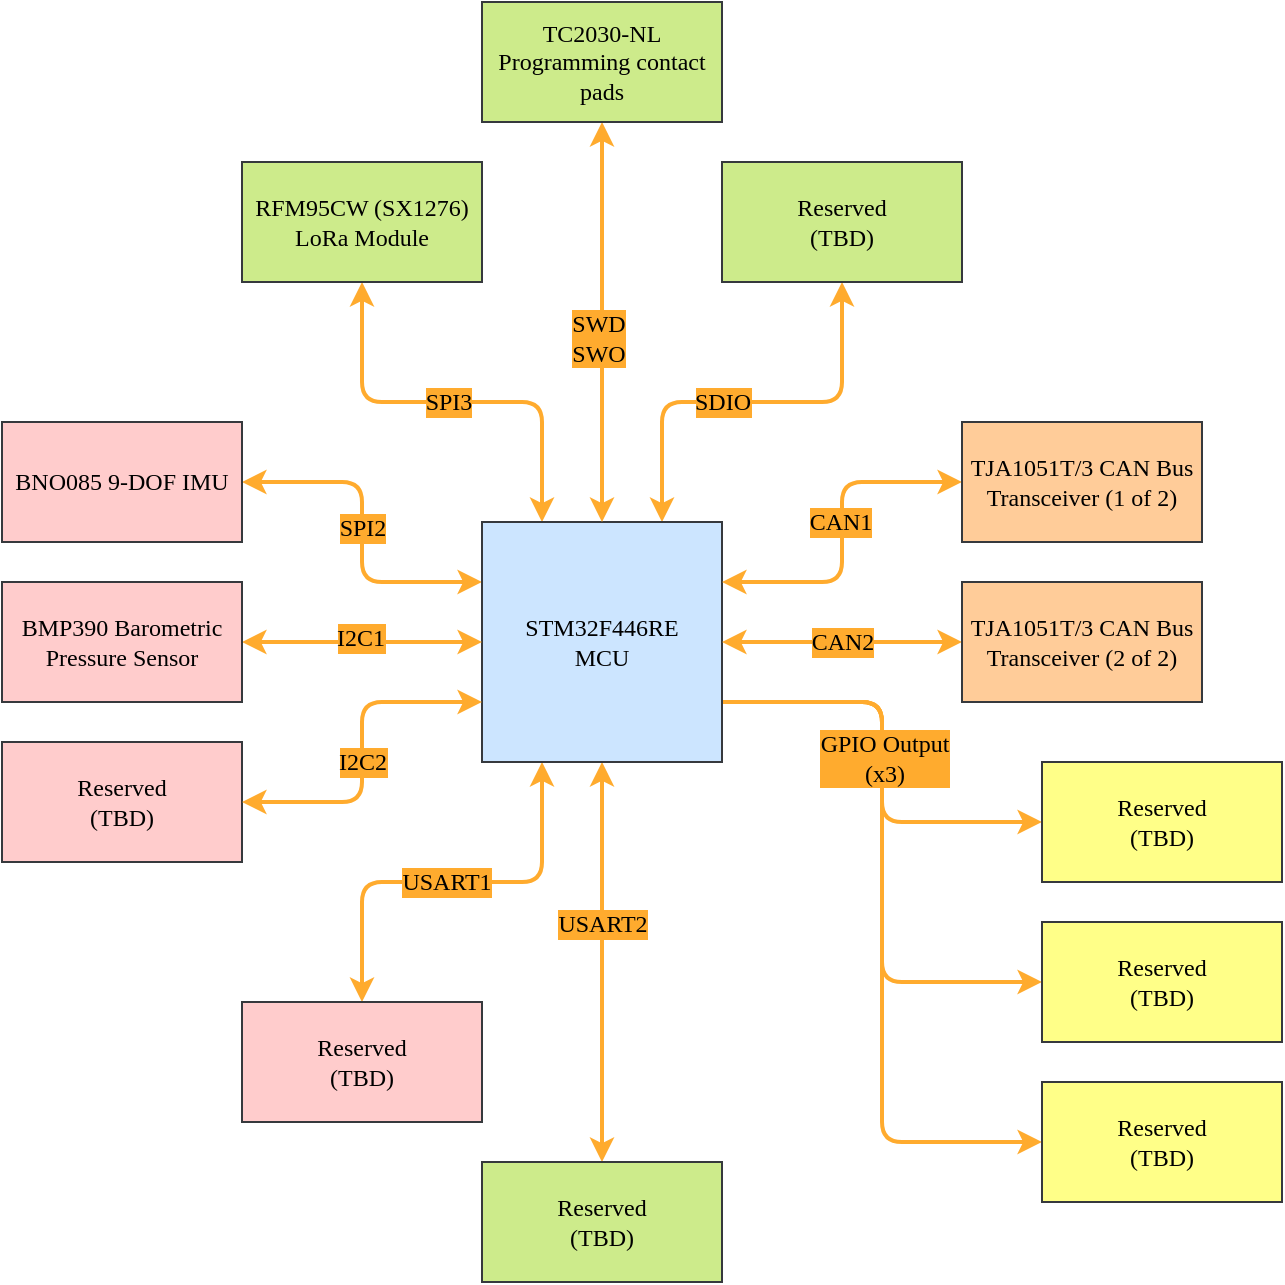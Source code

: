 <mxfile version="24.7.7">
  <diagram name="Page-1" id="_8Z-U01voDiPmD-Zs1qL">
    <mxGraphModel dx="1434" dy="746" grid="1" gridSize="10" guides="1" tooltips="1" connect="1" arrows="1" fold="1" page="1" pageScale="1" pageWidth="1169" pageHeight="827" math="0" shadow="0">
      <root>
        <mxCell id="0" />
        <mxCell id="1" parent="0" />
        <mxCell id="JKJvemzIVtSR8P2CJAXn-3" style="edgeStyle=orthogonalEdgeStyle;rounded=1;orthogonalLoop=1;jettySize=auto;html=1;exitX=0;exitY=0.25;exitDx=0;exitDy=0;entryX=1;entryY=0.5;entryDx=0;entryDy=0;startArrow=classic;startFill=1;strokeWidth=2;fontSize=12;fontFamily=JetBrains Mono;fontSource=https%3A%2F%2Ffonts.googleapis.com%2Fcss%3Ffamily%3DJetBrains%2BMono;strokeColor=#FFAB2E;fillColor=#ffcc99;curved=0;" parent="1" source="JKJvemzIVtSR8P2CJAXn-1" target="JKJvemzIVtSR8P2CJAXn-2" edge="1">
          <mxGeometry relative="1" as="geometry" />
        </mxCell>
        <mxCell id="JKJvemzIVtSR8P2CJAXn-4" value="SPI2" style="edgeLabel;html=1;align=center;verticalAlign=middle;resizable=0;points=[];fontSize=12;fontFamily=JetBrains Mono;fontSource=https%3A%2F%2Ffonts.googleapis.com%2Fcss%3Ffamily%3DJetBrains%2BMono;labelBackgroundColor=#FFAB2E;" parent="JKJvemzIVtSR8P2CJAXn-3" vertex="1" connectable="0">
          <mxGeometry x="0.025" y="-3" relative="1" as="geometry">
            <mxPoint x="-3" as="offset" />
          </mxGeometry>
        </mxCell>
        <mxCell id="JKJvemzIVtSR8P2CJAXn-6" style="edgeStyle=orthogonalEdgeStyle;rounded=1;orthogonalLoop=1;jettySize=auto;html=1;exitX=0.25;exitY=0;exitDx=0;exitDy=0;entryX=0.5;entryY=1;entryDx=0;entryDy=0;startArrow=classic;startFill=1;strokeWidth=2;fontSize=12;fontFamily=JetBrains Mono;fontSource=https%3A%2F%2Ffonts.googleapis.com%2Fcss%3Ffamily%3DJetBrains%2BMono;strokeColor=#FFAB2E;fillColor=#ffcc99;curved=0;" parent="1" source="JKJvemzIVtSR8P2CJAXn-1" target="JKJvemzIVtSR8P2CJAXn-5" edge="1">
          <mxGeometry relative="1" as="geometry" />
        </mxCell>
        <mxCell id="JKJvemzIVtSR8P2CJAXn-7" value="SPI3" style="edgeLabel;html=1;align=center;verticalAlign=middle;resizable=0;points=[];fontSize=12;fontFamily=JetBrains Mono;fontSource=https%3A%2F%2Ffonts.googleapis.com%2Fcss%3Ffamily%3DJetBrains%2BMono;labelBackgroundColor=#FFAB2E;" parent="JKJvemzIVtSR8P2CJAXn-6" vertex="1" connectable="0">
          <mxGeometry x="0.017" relative="1" as="geometry">
            <mxPoint as="offset" />
          </mxGeometry>
        </mxCell>
        <mxCell id="1UeGAJv3N5sdaj4KIY9R-2" style="edgeStyle=orthogonalEdgeStyle;rounded=1;orthogonalLoop=1;jettySize=auto;html=1;exitX=0.75;exitY=0;exitDx=0;exitDy=0;entryX=0.5;entryY=1;entryDx=0;entryDy=0;startArrow=classic;startFill=1;fontSize=12;fontFamily=JetBrains Mono;fontSource=https%3A%2F%2Ffonts.googleapis.com%2Fcss%3Ffamily%3DJetBrains%2BMono;strokeWidth=2;strokeColor=#FFAB2E;curved=0;" edge="1" parent="1" source="JKJvemzIVtSR8P2CJAXn-1" target="1UeGAJv3N5sdaj4KIY9R-1">
          <mxGeometry relative="1" as="geometry" />
        </mxCell>
        <mxCell id="1UeGAJv3N5sdaj4KIY9R-18" value="SDIO" style="edgeLabel;html=1;align=center;verticalAlign=middle;resizable=0;points=[];fontSize=12;fontFamily=JetBrains Mono;fontSource=https%3A%2F%2Ffonts.googleapis.com%2Fcss%3Ffamily%3DJetBrains%2BMono;labelBackgroundColor=#FFAB2E;" vertex="1" connectable="0" parent="1UeGAJv3N5sdaj4KIY9R-2">
          <mxGeometry x="0.676" y="-1" relative="1" as="geometry">
            <mxPoint x="-61" y="26" as="offset" />
          </mxGeometry>
        </mxCell>
        <mxCell id="1UeGAJv3N5sdaj4KIY9R-6" style="edgeStyle=orthogonalEdgeStyle;rounded=1;orthogonalLoop=1;jettySize=auto;html=1;exitX=0.25;exitY=1;exitDx=0;exitDy=0;entryX=0.5;entryY=0;entryDx=0;entryDy=0;startArrow=classic;startFill=1;fontSize=12;fontFamily=JetBrains Mono;fontSource=https%3A%2F%2Ffonts.googleapis.com%2Fcss%3Ffamily%3DJetBrains%2BMono;strokeWidth=2;strokeColor=#FFAB2E;curved=0;" edge="1" parent="1" source="JKJvemzIVtSR8P2CJAXn-1" target="1UeGAJv3N5sdaj4KIY9R-3">
          <mxGeometry relative="1" as="geometry" />
        </mxCell>
        <mxCell id="1UeGAJv3N5sdaj4KIY9R-19" value="USART1" style="edgeLabel;html=1;align=center;verticalAlign=middle;resizable=0;points=[];fontSize=12;fontFamily=JetBrains Mono;fontSource=https%3A%2F%2Ffonts.googleapis.com%2Fcss%3Ffamily%3DJetBrains%2BMono;labelBackgroundColor=#FFAB2E;" vertex="1" connectable="0" parent="1UeGAJv3N5sdaj4KIY9R-6">
          <mxGeometry x="0.029" relative="1" as="geometry">
            <mxPoint as="offset" />
          </mxGeometry>
        </mxCell>
        <mxCell id="1UeGAJv3N5sdaj4KIY9R-7" style="edgeStyle=orthogonalEdgeStyle;rounded=1;orthogonalLoop=1;jettySize=auto;html=1;exitX=0.5;exitY=1;exitDx=0;exitDy=0;entryX=0.5;entryY=0;entryDx=0;entryDy=0;startArrow=classic;startFill=1;fontSize=12;fontFamily=JetBrains Mono;fontSource=https%3A%2F%2Ffonts.googleapis.com%2Fcss%3Ffamily%3DJetBrains%2BMono;strokeWidth=2;strokeColor=#FFAB2E;curved=0;" edge="1" parent="1" source="JKJvemzIVtSR8P2CJAXn-1" target="1UeGAJv3N5sdaj4KIY9R-4">
          <mxGeometry relative="1" as="geometry" />
        </mxCell>
        <mxCell id="1UeGAJv3N5sdaj4KIY9R-20" value="USART2" style="edgeLabel;html=1;align=center;verticalAlign=middle;resizable=0;points=[];fontSize=12;fontFamily=JetBrains Mono;fontSource=https%3A%2F%2Ffonts.googleapis.com%2Fcss%3Ffamily%3DJetBrains%2BMono;labelBackgroundColor=#FFAB2E;" vertex="1" connectable="0" parent="1UeGAJv3N5sdaj4KIY9R-7">
          <mxGeometry x="-0.19" relative="1" as="geometry">
            <mxPoint as="offset" />
          </mxGeometry>
        </mxCell>
        <mxCell id="1UeGAJv3N5sdaj4KIY9R-9" style="edgeStyle=orthogonalEdgeStyle;rounded=1;orthogonalLoop=1;jettySize=auto;html=1;exitX=1;exitY=0.75;exitDx=0;exitDy=0;entryX=0;entryY=0.5;entryDx=0;entryDy=0;fontSize=12;fontFamily=JetBrains Mono;fontSource=https%3A%2F%2Ffonts.googleapis.com%2Fcss%3Ffamily%3DJetBrains%2BMono;strokeWidth=2;strokeColor=#FFAB2E;curved=0;" edge="1" parent="1" source="JKJvemzIVtSR8P2CJAXn-1" target="1UeGAJv3N5sdaj4KIY9R-8">
          <mxGeometry relative="1" as="geometry" />
        </mxCell>
        <mxCell id="1UeGAJv3N5sdaj4KIY9R-15" style="edgeStyle=orthogonalEdgeStyle;rounded=1;orthogonalLoop=1;jettySize=auto;html=1;exitX=1;exitY=0.75;exitDx=0;exitDy=0;entryX=0;entryY=0.5;entryDx=0;entryDy=0;fontSize=12;fontFamily=JetBrains Mono;fontSource=https%3A%2F%2Ffonts.googleapis.com%2Fcss%3Ffamily%3DJetBrains%2BMono;strokeWidth=2;strokeColor=#FFAB2E;curved=0;" edge="1" parent="1" source="JKJvemzIVtSR8P2CJAXn-1" target="1UeGAJv3N5sdaj4KIY9R-10">
          <mxGeometry relative="1" as="geometry" />
        </mxCell>
        <mxCell id="1UeGAJv3N5sdaj4KIY9R-16" style="edgeStyle=orthogonalEdgeStyle;rounded=1;orthogonalLoop=1;jettySize=auto;html=1;exitX=1;exitY=0.75;exitDx=0;exitDy=0;entryX=0;entryY=0.5;entryDx=0;entryDy=0;fontSize=12;fontFamily=JetBrains Mono;fontSource=https%3A%2F%2Ffonts.googleapis.com%2Fcss%3Ffamily%3DJetBrains%2BMono;strokeWidth=2;strokeColor=#FFAB2E;curved=0;" edge="1" parent="1" source="JKJvemzIVtSR8P2CJAXn-1" target="1UeGAJv3N5sdaj4KIY9R-11">
          <mxGeometry relative="1" as="geometry" />
        </mxCell>
        <mxCell id="1UeGAJv3N5sdaj4KIY9R-17" value="&lt;div style=&quot;font-size: 12px;&quot;&gt;GPIO Output&lt;/div&gt;&lt;div style=&quot;font-size: 12px;&quot;&gt;(x3)&lt;br style=&quot;font-size: 12px;&quot;&gt;&lt;/div&gt;" style="edgeLabel;html=1;align=center;verticalAlign=middle;resizable=0;points=[];fontSize=12;fontFamily=JetBrains Mono;fontSource=https%3A%2F%2Ffonts.googleapis.com%2Fcss%3Ffamily%3DJetBrains%2BMono;labelBackgroundColor=#FFAB2E;" vertex="1" connectable="0" parent="1UeGAJv3N5sdaj4KIY9R-16">
          <mxGeometry x="-0.432" y="1" relative="1" as="geometry">
            <mxPoint as="offset" />
          </mxGeometry>
        </mxCell>
        <mxCell id="JKJvemzIVtSR8P2CJAXn-1" value="STM32F446RE&lt;br style=&quot;font-size: 12px;&quot;&gt;MCU" style="rounded=0;whiteSpace=wrap;html=1;fontFamily=JetBrains Mono;fillColor=#cce5ff;strokeColor=#36393d;fontSize=12;fontSource=https%3A%2F%2Ffonts.googleapis.com%2Fcss%3Ffamily%3DJetBrains%2BMono;" parent="1" vertex="1">
          <mxGeometry x="520" y="400" width="120" height="120" as="geometry" />
        </mxCell>
        <mxCell id="JKJvemzIVtSR8P2CJAXn-2" value="BNO085 9-DOF IMU" style="rounded=0;whiteSpace=wrap;html=1;fontSize=12;fontFamily=JetBrains Mono;fontSource=https%3A%2F%2Ffonts.googleapis.com%2Fcss%3Ffamily%3DJetBrains%2BMono;fillColor=#ffcccc;strokeColor=#36393d;" parent="1" vertex="1">
          <mxGeometry x="280" y="350" width="120" height="60" as="geometry" />
        </mxCell>
        <mxCell id="JKJvemzIVtSR8P2CJAXn-5" value="RFM95CW (SX1276) LoRa Module" style="rounded=0;whiteSpace=wrap;html=1;fontSize=12;fontFamily=JetBrains Mono;fontSource=https%3A%2F%2Ffonts.googleapis.com%2Fcss%3Ffamily%3DJetBrains%2BMono;fillColor=#cdeb8b;strokeColor=#36393d;" parent="1" vertex="1">
          <mxGeometry x="400" y="220" width="120" height="60" as="geometry" />
        </mxCell>
        <mxCell id="JKJvemzIVtSR8P2CJAXn-10" style="edgeStyle=orthogonalEdgeStyle;rounded=1;orthogonalLoop=1;jettySize=auto;html=1;exitX=1;exitY=0.5;exitDx=0;exitDy=0;entryX=0;entryY=0.5;entryDx=0;entryDy=0;startArrow=classic;startFill=1;strokeWidth=2;fontSize=12;fontFamily=JetBrains Mono;fontSource=https%3A%2F%2Ffonts.googleapis.com%2Fcss%3Ffamily%3DJetBrains%2BMono;strokeColor=#FFAB2E;fillColor=#ffcc99;curved=0;" parent="1" source="JKJvemzIVtSR8P2CJAXn-9" target="JKJvemzIVtSR8P2CJAXn-1" edge="1">
          <mxGeometry relative="1" as="geometry" />
        </mxCell>
        <mxCell id="JKJvemzIVtSR8P2CJAXn-11" value="I2C1" style="edgeLabel;html=1;align=center;verticalAlign=middle;resizable=0;points=[];fontSize=12;fontFamily=JetBrains Mono;fontSource=https%3A%2F%2Ffonts.googleapis.com%2Fcss%3Ffamily%3DJetBrains%2BMono;labelBackgroundColor=#FFAB2E;" parent="JKJvemzIVtSR8P2CJAXn-10" vertex="1" connectable="0">
          <mxGeometry x="-0.024" y="2" relative="1" as="geometry">
            <mxPoint as="offset" />
          </mxGeometry>
        </mxCell>
        <mxCell id="JKJvemzIVtSR8P2CJAXn-9" value="BMP390 Barometric Pressure Sensor" style="rounded=0;whiteSpace=wrap;html=1;fontSize=12;fontFamily=JetBrains Mono;fontSource=https%3A%2F%2Ffonts.googleapis.com%2Fcss%3Ffamily%3DJetBrains%2BMono;fillColor=#ffcccc;strokeColor=#36393d;" parent="1" vertex="1">
          <mxGeometry x="280" y="430" width="120" height="60" as="geometry" />
        </mxCell>
        <mxCell id="JKJvemzIVtSR8P2CJAXn-13" value="&lt;div style=&quot;font-size: 12px;&quot;&gt;Reserved&lt;/div&gt;&lt;div style=&quot;font-size: 12px;&quot;&gt;(TBD)&lt;br style=&quot;font-size: 12px;&quot;&gt;&lt;/div&gt;" style="rounded=0;whiteSpace=wrap;html=1;fontSize=12;fontFamily=JetBrains Mono;fontSource=https%3A%2F%2Ffonts.googleapis.com%2Fcss%3Ffamily%3DJetBrains%2BMono;fillColor=#ffcccc;strokeColor=#36393d;" parent="1" vertex="1">
          <mxGeometry x="280" y="510" width="120" height="60" as="geometry" />
        </mxCell>
        <mxCell id="JKJvemzIVtSR8P2CJAXn-14" style="edgeStyle=orthogonalEdgeStyle;rounded=1;orthogonalLoop=1;jettySize=auto;html=1;exitX=1;exitY=0.5;exitDx=0;exitDy=0;entryX=0;entryY=0.75;entryDx=0;entryDy=0;startArrow=classic;startFill=1;strokeWidth=2;fontSize=12;fontFamily=JetBrains Mono;fontSource=https%3A%2F%2Ffonts.googleapis.com%2Fcss%3Ffamily%3DJetBrains%2BMono;strokeColor=#FFAB2E;fillColor=#ffcc99;curved=0;" parent="1" source="JKJvemzIVtSR8P2CJAXn-13" target="JKJvemzIVtSR8P2CJAXn-1" edge="1">
          <mxGeometry relative="1" as="geometry">
            <mxPoint x="460" y="630" as="sourcePoint" />
            <mxPoint x="580" y="580" as="targetPoint" />
          </mxGeometry>
        </mxCell>
        <mxCell id="JKJvemzIVtSR8P2CJAXn-15" value="I2C2" style="edgeLabel;html=1;align=center;verticalAlign=middle;resizable=0;points=[];fontSize=12;fontFamily=JetBrains Mono;fontSource=https%3A%2F%2Ffonts.googleapis.com%2Fcss%3Ffamily%3DJetBrains%2BMono;labelBackgroundColor=#FFAB2E;" parent="JKJvemzIVtSR8P2CJAXn-14" vertex="1" connectable="0">
          <mxGeometry x="-0.024" y="2" relative="1" as="geometry">
            <mxPoint x="2" y="3" as="offset" />
          </mxGeometry>
        </mxCell>
        <mxCell id="JKJvemzIVtSR8P2CJAXn-23" style="edgeStyle=orthogonalEdgeStyle;rounded=1;orthogonalLoop=1;jettySize=auto;html=1;exitX=0;exitY=0.5;exitDx=0;exitDy=0;entryX=1;entryY=0.5;entryDx=0;entryDy=0;strokeWidth=2;startArrow=classic;startFill=1;fontFamily=JetBrains Mono;fontSource=https%3A%2F%2Ffonts.googleapis.com%2Fcss%3Ffamily%3DJetBrains%2BMono;strokeColor=#FFAB2E;fillColor=#ffcc99;fontSize=12;curved=0;" parent="1" source="JKJvemzIVtSR8P2CJAXn-16" target="JKJvemzIVtSR8P2CJAXn-1" edge="1">
          <mxGeometry relative="1" as="geometry" />
        </mxCell>
        <mxCell id="JKJvemzIVtSR8P2CJAXn-24" value="CAN2" style="edgeLabel;html=1;align=center;verticalAlign=middle;resizable=0;points=[];fontFamily=JetBrains Mono;fontSource=https%3A%2F%2Ffonts.googleapis.com%2Fcss%3Ffamily%3DJetBrains%2BMono;fontSize=12;labelBackgroundColor=#FFAB2E;" parent="JKJvemzIVtSR8P2CJAXn-23" vertex="1" connectable="0">
          <mxGeometry x="-0.033" relative="1" as="geometry">
            <mxPoint x="-2" as="offset" />
          </mxGeometry>
        </mxCell>
        <mxCell id="JKJvemzIVtSR8P2CJAXn-16" value="TJA1051T/3 CAN Bus Transceiver (2 of 2)" style="rounded=0;whiteSpace=wrap;html=1;fontSize=12;fontFamily=JetBrains Mono;fontSource=https%3A%2F%2Ffonts.googleapis.com%2Fcss%3Ffamily%3DJetBrains%2BMono;fillColor=#ffcc99;strokeColor=#36393d;" parent="1" vertex="1">
          <mxGeometry x="760" y="430" width="120" height="60" as="geometry" />
        </mxCell>
        <mxCell id="JKJvemzIVtSR8P2CJAXn-22" style="edgeStyle=orthogonalEdgeStyle;rounded=1;orthogonalLoop=1;jettySize=auto;html=1;exitX=0;exitY=0.5;exitDx=0;exitDy=0;entryX=1;entryY=0.25;entryDx=0;entryDy=0;strokeWidth=2;startArrow=classic;startFill=1;fontFamily=JetBrains Mono;fontSource=https%3A%2F%2Ffonts.googleapis.com%2Fcss%3Ffamily%3DJetBrains%2BMono;strokeColor=#FFAB2E;fillColor=#ffcc99;fontSize=12;curved=0;" parent="1" source="JKJvemzIVtSR8P2CJAXn-21" target="JKJvemzIVtSR8P2CJAXn-1" edge="1">
          <mxGeometry relative="1" as="geometry" />
        </mxCell>
        <mxCell id="JKJvemzIVtSR8P2CJAXn-25" value="CAN1" style="edgeLabel;html=1;align=center;verticalAlign=middle;resizable=0;points=[];fontFamily=JetBrains Mono;fontSource=https%3A%2F%2Ffonts.googleapis.com%2Fcss%3Ffamily%3DJetBrains%2BMono;fontSize=12;labelBackgroundColor=#FFAB2E;" parent="JKJvemzIVtSR8P2CJAXn-22" vertex="1" connectable="0">
          <mxGeometry x="0.012" y="-1" relative="1" as="geometry">
            <mxPoint y="-6" as="offset" />
          </mxGeometry>
        </mxCell>
        <mxCell id="JKJvemzIVtSR8P2CJAXn-21" value="TJA1051T/3 CAN Bus Transceiver (1 of 2)" style="rounded=0;whiteSpace=wrap;html=1;fontSize=12;fontFamily=JetBrains Mono;fontSource=https%3A%2F%2Ffonts.googleapis.com%2Fcss%3Ffamily%3DJetBrains%2BMono;fillColor=#ffcc99;strokeColor=#36393d;" parent="1" vertex="1">
          <mxGeometry x="760" y="350" width="120" height="60" as="geometry" />
        </mxCell>
        <mxCell id="JKJvemzIVtSR8P2CJAXn-29" style="edgeStyle=orthogonalEdgeStyle;rounded=1;orthogonalLoop=1;jettySize=auto;html=1;exitX=0.5;exitY=1;exitDx=0;exitDy=0;entryX=0.5;entryY=0;entryDx=0;entryDy=0;startArrow=classic;startFill=1;strokeWidth=2;strokeColor=#FFAB2E;fillColor=#ffcc99;fontSize=12;fontFamily=JetBrains Mono;fontSource=https%3A%2F%2Ffonts.googleapis.com%2Fcss%3Ffamily%3DJetBrains%2BMono;curved=0;" parent="1" source="JKJvemzIVtSR8P2CJAXn-28" target="JKJvemzIVtSR8P2CJAXn-1" edge="1">
          <mxGeometry relative="1" as="geometry" />
        </mxCell>
        <mxCell id="JKJvemzIVtSR8P2CJAXn-31" value="SWD&lt;br style=&quot;font-size: 12px;&quot;&gt;SWO" style="edgeLabel;html=1;align=center;verticalAlign=middle;resizable=0;points=[];fontSize=12;fontFamily=JetBrains Mono;fontSource=https%3A%2F%2Ffonts.googleapis.com%2Fcss%3Ffamily%3DJetBrains%2BMono;labelBackgroundColor=#FFAB2E;" parent="JKJvemzIVtSR8P2CJAXn-29" vertex="1" connectable="0">
          <mxGeometry x="0.08" y="-2" relative="1" as="geometry">
            <mxPoint as="offset" />
          </mxGeometry>
        </mxCell>
        <mxCell id="JKJvemzIVtSR8P2CJAXn-28" value="TC2030-NL Programming contact pads" style="rounded=0;whiteSpace=wrap;html=1;fontSize=12;fontFamily=JetBrains Mono;fontSource=https%3A%2F%2Ffonts.googleapis.com%2Fcss%3Ffamily%3DJetBrains%2BMono;fillColor=#cdeb8b;strokeColor=#36393d;" parent="1" vertex="1">
          <mxGeometry x="520" y="140" width="120" height="60" as="geometry" />
        </mxCell>
        <mxCell id="1UeGAJv3N5sdaj4KIY9R-1" value="&lt;div style=&quot;font-size: 12px;&quot;&gt;Reserved&lt;/div&gt;&lt;div style=&quot;font-size: 12px;&quot;&gt;(TBD)&lt;br style=&quot;font-size: 12px;&quot;&gt;&lt;/div&gt;" style="rounded=0;whiteSpace=wrap;html=1;fontSize=12;fontFamily=JetBrains Mono;fontSource=https%3A%2F%2Ffonts.googleapis.com%2Fcss%3Ffamily%3DJetBrains%2BMono;fillColor=#cdeb8b;strokeColor=#36393d;" vertex="1" parent="1">
          <mxGeometry x="640" y="220" width="120" height="60" as="geometry" />
        </mxCell>
        <mxCell id="1UeGAJv3N5sdaj4KIY9R-3" value="&lt;div style=&quot;font-size: 12px;&quot;&gt;Reserved&lt;/div&gt;&lt;div style=&quot;font-size: 12px;&quot;&gt;(TBD)&lt;br style=&quot;font-size: 12px;&quot;&gt;&lt;/div&gt;" style="rounded=0;whiteSpace=wrap;html=1;fontSize=12;fontFamily=JetBrains Mono;fontSource=https%3A%2F%2Ffonts.googleapis.com%2Fcss%3Ffamily%3DJetBrains%2BMono;fillColor=#ffcccc;strokeColor=#36393d;" vertex="1" parent="1">
          <mxGeometry x="400" y="640" width="120" height="60" as="geometry" />
        </mxCell>
        <mxCell id="1UeGAJv3N5sdaj4KIY9R-4" value="&lt;div style=&quot;font-size: 12px;&quot;&gt;Reserved&lt;/div&gt;&lt;div style=&quot;font-size: 12px;&quot;&gt;(TBD)&lt;br style=&quot;font-size: 12px;&quot;&gt;&lt;/div&gt;" style="rounded=0;whiteSpace=wrap;html=1;fontSize=12;fontFamily=JetBrains Mono;fontSource=https%3A%2F%2Ffonts.googleapis.com%2Fcss%3Ffamily%3DJetBrains%2BMono;fillColor=#cdeb8b;strokeColor=#36393d;" vertex="1" parent="1">
          <mxGeometry x="520" y="720" width="120" height="60" as="geometry" />
        </mxCell>
        <mxCell id="1UeGAJv3N5sdaj4KIY9R-8" value="&lt;div style=&quot;font-size: 12px;&quot;&gt;Reserved&lt;/div&gt;&lt;div style=&quot;font-size: 12px;&quot;&gt;(TBD)&lt;br style=&quot;font-size: 12px;&quot;&gt;&lt;/div&gt;" style="rounded=0;whiteSpace=wrap;html=1;fontSize=12;fontFamily=JetBrains Mono;fontSource=https%3A%2F%2Ffonts.googleapis.com%2Fcss%3Ffamily%3DJetBrains%2BMono;fillColor=#ffff88;strokeColor=#36393d;" vertex="1" parent="1">
          <mxGeometry x="800" y="520" width="120" height="60" as="geometry" />
        </mxCell>
        <mxCell id="1UeGAJv3N5sdaj4KIY9R-10" value="&lt;div style=&quot;font-size: 12px;&quot;&gt;Reserved&lt;/div&gt;&lt;div style=&quot;font-size: 12px;&quot;&gt;(TBD)&lt;br style=&quot;font-size: 12px;&quot;&gt;&lt;/div&gt;" style="rounded=0;whiteSpace=wrap;html=1;fontSize=12;fontFamily=JetBrains Mono;fontSource=https%3A%2F%2Ffonts.googleapis.com%2Fcss%3Ffamily%3DJetBrains%2BMono;fillColor=#ffff88;strokeColor=#36393d;" vertex="1" parent="1">
          <mxGeometry x="800" y="600" width="120" height="60" as="geometry" />
        </mxCell>
        <mxCell id="1UeGAJv3N5sdaj4KIY9R-11" value="&lt;div style=&quot;font-size: 12px;&quot;&gt;Reserved&lt;/div&gt;&lt;div style=&quot;font-size: 12px;&quot;&gt;(TBD)&lt;br style=&quot;font-size: 12px;&quot;&gt;&lt;/div&gt;" style="rounded=0;whiteSpace=wrap;html=1;fontSize=12;fontFamily=JetBrains Mono;fontSource=https%3A%2F%2Ffonts.googleapis.com%2Fcss%3Ffamily%3DJetBrains%2BMono;fillColor=#ffff88;strokeColor=#36393d;" vertex="1" parent="1">
          <mxGeometry x="800" y="680" width="120" height="60" as="geometry" />
        </mxCell>
      </root>
    </mxGraphModel>
  </diagram>
</mxfile>
